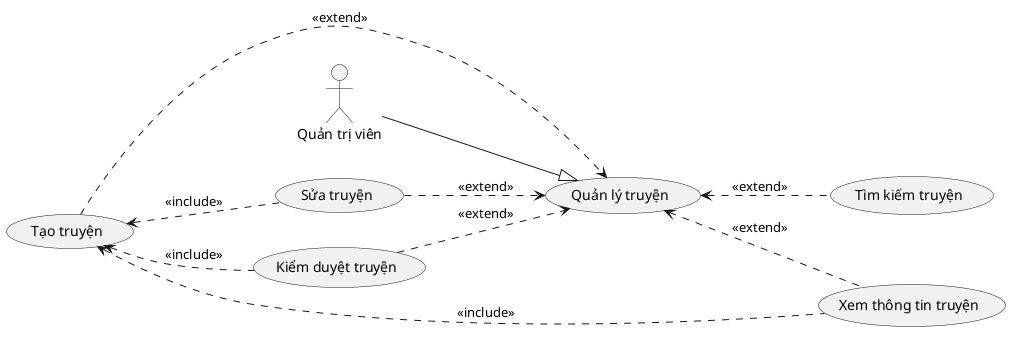 @startuml

left to right direction

actor :Quản trị viên: as Admin

usecase CreatedStories as "Tạo truyện"
usecase SearchStories as "Tìm kiếm truyện"
usecase EditStories as "Sửa truyện"
usecase InfoStories as "Xem thông tin truyện"
usecase CensorStories as "Kiểm duyệt truyện"
usecase ManageStories as "Quản lý truyện"

Admin --|> ManageStories 
ManageStories <.. SearchStories : <<extend>>
ManageStories <.. InfoStories : <<extend>>
CreatedStories <.. InfoStories : <<include>>
CreatedStories <.. CensorStories : <<include>>
CreatedStories <.. EditStories : <<include>>
CreatedStories ..> ManageStories : <<extend>>
EditStories ..> ManageStories : <<extend>>
CensorStories ..> ManageStories : <<extend>>

@enduml